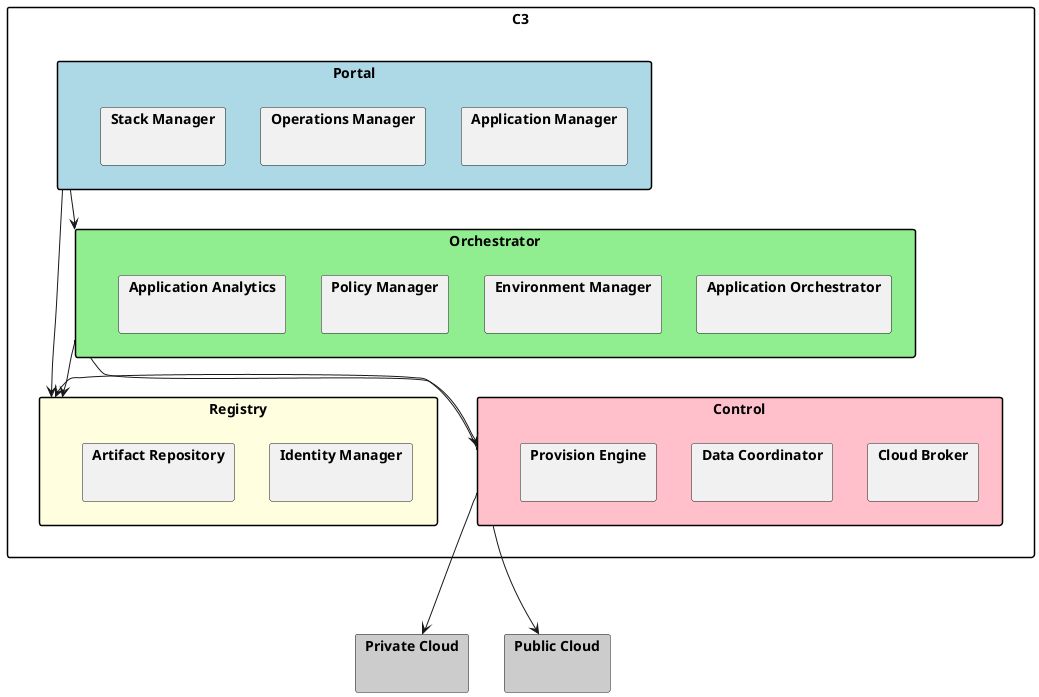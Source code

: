 @startuml

skinparam packageStyle rect

package C3 {
package "Portal" #lightblue {
    package "Application Manager" { }
    package "Operations Manager" { }
    package "Stack Manager" { }
}
package "Orchestrator" #lightgreen {
    package "Application Orchestrator" { }
    package "Environment Manager" { }
    package "Policy Manager" { }
    package "Application Analytics" { }
}
package "Registry" #lightyellow {
    package "Identity Manager" { }
    package "Artifact Repository" { }
}

package "Control" #pink {
    package "Cloud Broker" { }
    package "Data Coordinator" { }
    package "Provision Engine" { }
}
}

package "Private Cloud" #cccccc {
}

package "Public Cloud"  #cccccc {
}


Portal --> Orchestrator
Portal -> Registry
Orchestrator -> Registry
Orchestrator --> Control

Control ---> "Private Cloud"
Control ---> "Public Cloud"
Control -> "Registry"


@enduml



